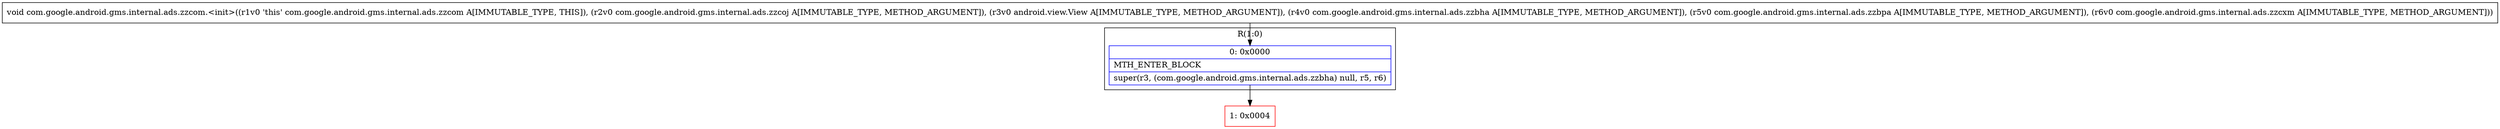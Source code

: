 digraph "CFG forcom.google.android.gms.internal.ads.zzcom.\<init\>(Lcom\/google\/android\/gms\/internal\/ads\/zzcoj;Landroid\/view\/View;Lcom\/google\/android\/gms\/internal\/ads\/zzbha;Lcom\/google\/android\/gms\/internal\/ads\/zzbpa;Lcom\/google\/android\/gms\/internal\/ads\/zzcxm;)V" {
subgraph cluster_Region_1730130270 {
label = "R(1:0)";
node [shape=record,color=blue];
Node_0 [shape=record,label="{0\:\ 0x0000|MTH_ENTER_BLOCK\l|super(r3, (com.google.android.gms.internal.ads.zzbha) null, r5, r6)\l}"];
}
Node_1 [shape=record,color=red,label="{1\:\ 0x0004}"];
MethodNode[shape=record,label="{void com.google.android.gms.internal.ads.zzcom.\<init\>((r1v0 'this' com.google.android.gms.internal.ads.zzcom A[IMMUTABLE_TYPE, THIS]), (r2v0 com.google.android.gms.internal.ads.zzcoj A[IMMUTABLE_TYPE, METHOD_ARGUMENT]), (r3v0 android.view.View A[IMMUTABLE_TYPE, METHOD_ARGUMENT]), (r4v0 com.google.android.gms.internal.ads.zzbha A[IMMUTABLE_TYPE, METHOD_ARGUMENT]), (r5v0 com.google.android.gms.internal.ads.zzbpa A[IMMUTABLE_TYPE, METHOD_ARGUMENT]), (r6v0 com.google.android.gms.internal.ads.zzcxm A[IMMUTABLE_TYPE, METHOD_ARGUMENT])) }"];
MethodNode -> Node_0;
Node_0 -> Node_1;
}


